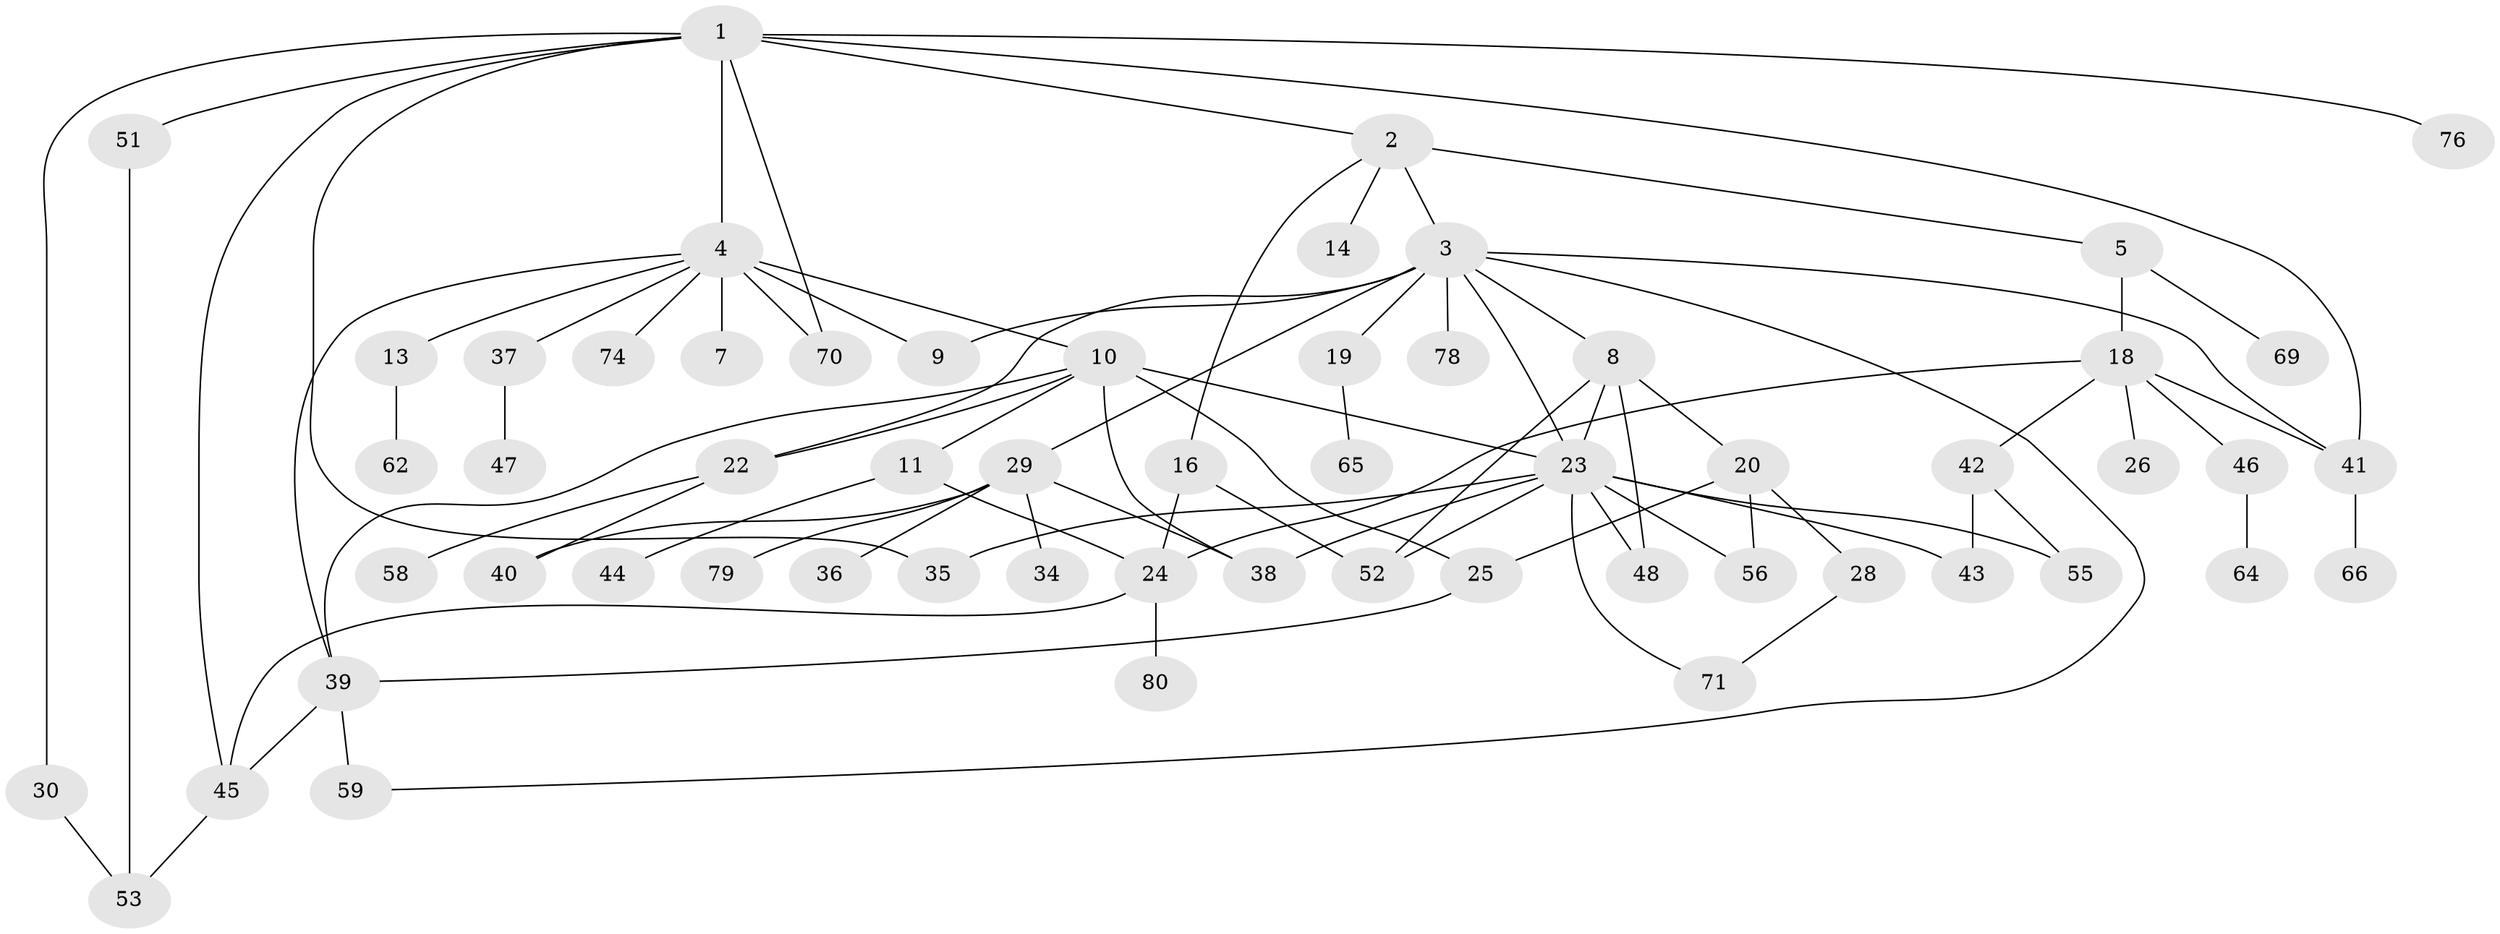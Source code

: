 // original degree distribution, {7: 0.04878048780487805, 6: 0.04878048780487805, 3: 0.14634146341463414, 5: 0.04878048780487805, 4: 0.10975609756097561, 2: 0.35365853658536583, 1: 0.24390243902439024}
// Generated by graph-tools (version 1.1) at 2025/41/03/06/25 10:41:26]
// undirected, 58 vertices, 85 edges
graph export_dot {
graph [start="1"]
  node [color=gray90,style=filled];
  1 [super="+33"];
  2 [super="+15"];
  3 [super="+21"];
  4 [super="+6"];
  5;
  7 [super="+81"];
  8 [super="+12"];
  9;
  10 [super="+17"];
  11;
  13;
  14;
  16 [super="+57"];
  18 [super="+27"];
  19;
  20 [super="+50"];
  22 [super="+75"];
  23 [super="+31"];
  24 [super="+61"];
  25;
  26;
  28;
  29 [super="+32"];
  30;
  34;
  35;
  36;
  37;
  38 [super="+49"];
  39 [super="+77"];
  40 [super="+67"];
  41 [super="+60"];
  42 [super="+63"];
  43;
  44;
  45 [super="+82"];
  46;
  47 [super="+54"];
  48;
  51;
  52 [super="+72"];
  53;
  55;
  56 [super="+73"];
  58;
  59;
  62;
  64;
  65 [super="+68"];
  66;
  69;
  70;
  71;
  74;
  76;
  78;
  79;
  80;
  1 -- 2;
  1 -- 4;
  1 -- 30;
  1 -- 45;
  1 -- 76;
  1 -- 70;
  1 -- 35;
  1 -- 51;
  1 -- 41;
  2 -- 3 [weight=2];
  2 -- 5;
  2 -- 14;
  2 -- 16;
  3 -- 8;
  3 -- 19;
  3 -- 78;
  3 -- 23;
  3 -- 9;
  3 -- 59;
  3 -- 29;
  3 -- 41;
  3 -- 22;
  4 -- 13;
  4 -- 37;
  4 -- 70;
  4 -- 39;
  4 -- 7 [weight=2];
  4 -- 74;
  4 -- 9;
  4 -- 10;
  5 -- 18;
  5 -- 69;
  8 -- 23;
  8 -- 48;
  8 -- 20;
  8 -- 52;
  10 -- 11;
  10 -- 25;
  10 -- 39;
  10 -- 22;
  10 -- 23;
  10 -- 38;
  11 -- 24;
  11 -- 44;
  13 -- 62;
  16 -- 52;
  16 -- 24;
  18 -- 26;
  18 -- 42;
  18 -- 41;
  18 -- 24;
  18 -- 46;
  19 -- 65;
  20 -- 28;
  20 -- 25;
  20 -- 56;
  22 -- 58;
  22 -- 40;
  23 -- 38;
  23 -- 56;
  23 -- 48;
  23 -- 35;
  23 -- 71;
  23 -- 55;
  23 -- 43;
  23 -- 52;
  24 -- 80;
  24 -- 45;
  25 -- 39;
  28 -- 71;
  29 -- 34;
  29 -- 40;
  29 -- 79;
  29 -- 38;
  29 -- 36;
  30 -- 53;
  37 -- 47;
  39 -- 59;
  39 -- 45;
  41 -- 66;
  42 -- 55;
  42 -- 43;
  45 -- 53;
  46 -- 64;
  51 -- 53;
}
